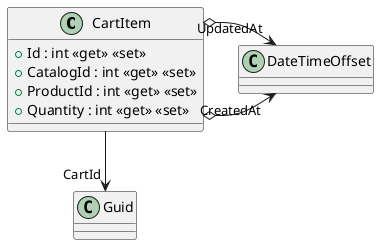 @startuml
class CartItem {
    + Id : int <<get>> <<set>>
    + CatalogId : int <<get>> <<set>>
    + ProductId : int <<get>> <<set>>
    + Quantity : int <<get>> <<set>>
}
CartItem --> "CartId" Guid
CartItem o-> "CreatedAt" DateTimeOffset
CartItem o-> "UpdatedAt" DateTimeOffset
@enduml
